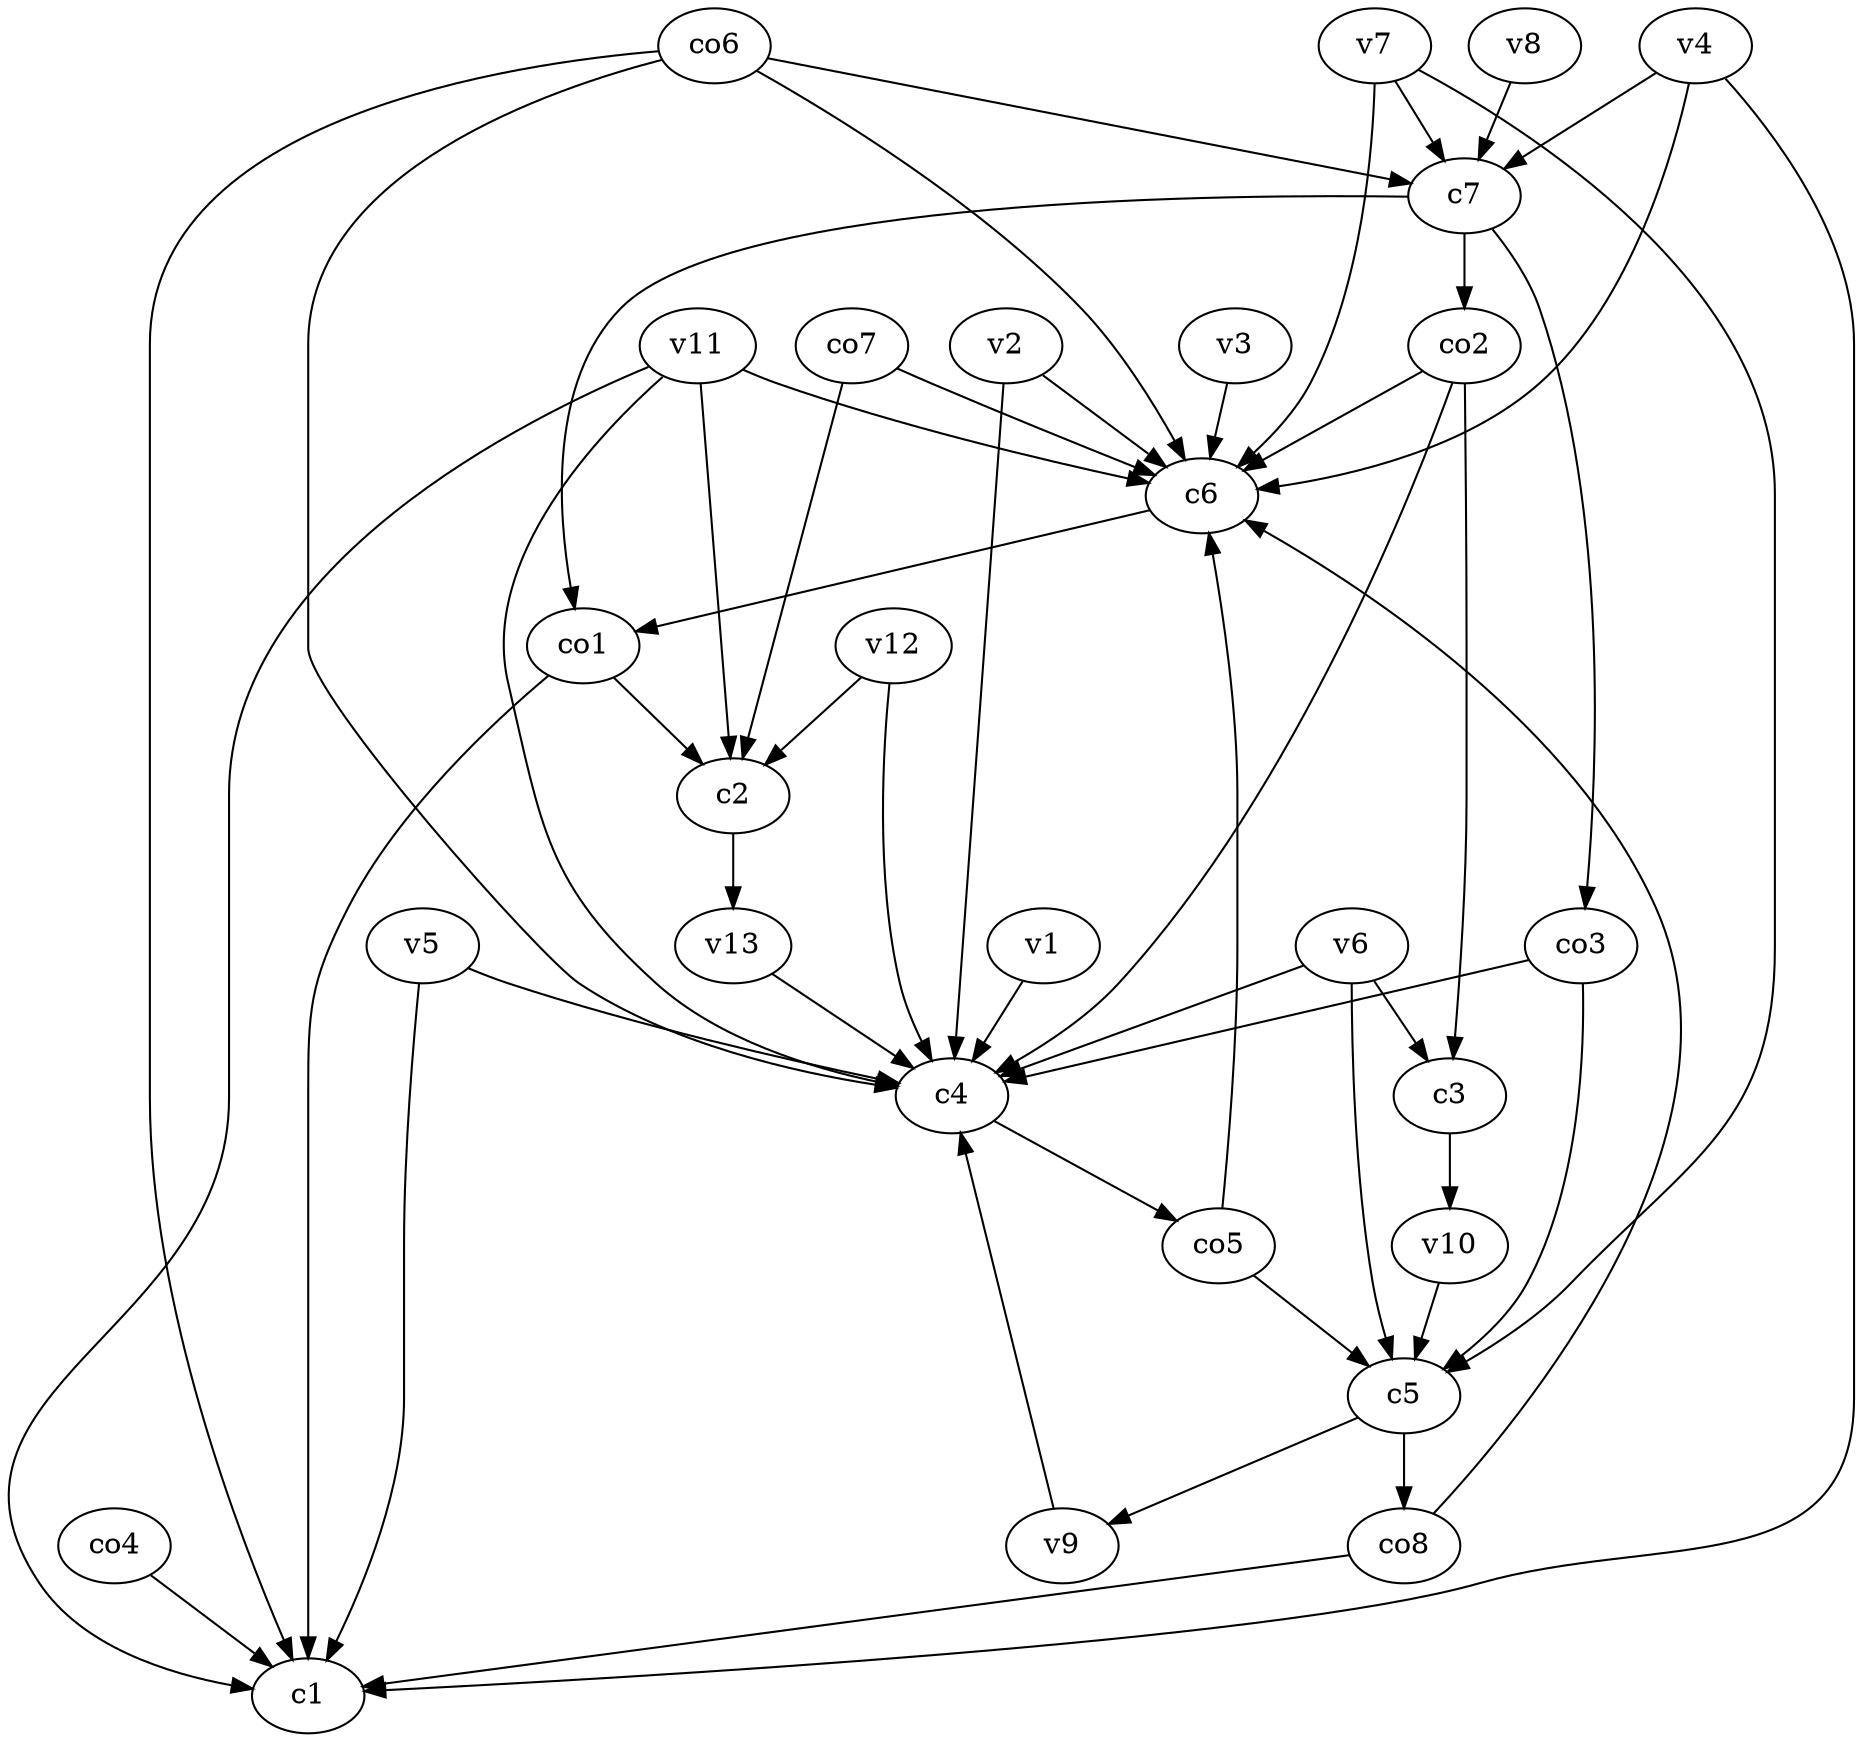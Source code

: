strict digraph  {
c1;
c2;
c3;
c4;
c5;
c6;
c7;
v1;
v2;
v3;
v4;
v5;
v6;
v7;
v8;
v9;
v10;
v11;
v12;
v13;
co1;
co2;
co3;
co4;
co5;
co6;
co7;
co8;
c2 -> v13  [weight=1];
c3 -> v10  [weight=1];
c4 -> co5  [weight=1];
c5 -> v9  [weight=1];
c5 -> co8  [weight=1];
c6 -> co1  [weight=1];
c7 -> co2  [weight=1];
c7 -> co1  [weight=1];
c7 -> co3  [weight=1];
v1 -> c4  [weight=1];
v2 -> c4  [weight=1];
v2 -> c6  [weight=1];
v3 -> c6  [weight=1];
v4 -> c1  [weight=1];
v4 -> c6  [weight=1];
v4 -> c7  [weight=1];
v5 -> c1  [weight=1];
v5 -> c4  [weight=1];
v6 -> c4  [weight=1];
v6 -> c5  [weight=1];
v6 -> c3  [weight=1];
v7 -> c7  [weight=1];
v7 -> c6  [weight=1];
v7 -> c5  [weight=1];
v8 -> c7  [weight=1];
v9 -> c4  [weight=1];
v10 -> c5  [weight=1];
v11 -> c4  [weight=1];
v11 -> c6  [weight=1];
v11 -> c1  [weight=1];
v11 -> c2  [weight=1];
v12 -> c2  [weight=1];
v12 -> c4  [weight=1];
v13 -> c4  [weight=1];
co1 -> c2  [weight=1];
co1 -> c1  [weight=1];
co2 -> c3  [weight=1];
co2 -> c4  [weight=1];
co2 -> c6  [weight=1];
co3 -> c5  [weight=1];
co3 -> c4  [weight=1];
co4 -> c1  [weight=1];
co5 -> c5  [weight=1];
co5 -> c6  [weight=1];
co6 -> c1  [weight=1];
co6 -> c6  [weight=1];
co6 -> c7  [weight=1];
co6 -> c4  [weight=1];
co7 -> c6  [weight=1];
co7 -> c2  [weight=1];
co8 -> c6  [weight=1];
co8 -> c1  [weight=1];
}
